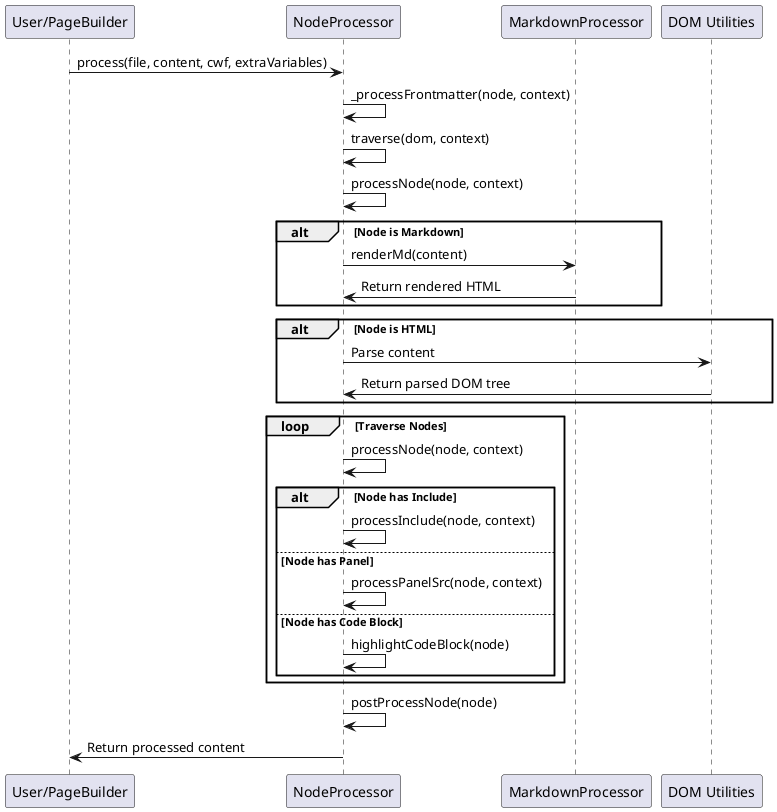 @startuml
participant "User/PageBuilder" as User
participant "NodeProcessor" as NP
participant "MarkdownProcessor" as MP
participant "DOM Utilities" as DOM

User -> NP: process(file, content, cwf, extraVariables)
NP -> NP: _processFrontmatter(node, context)
NP -> NP: traverse(dom, context)
NP -> NP: processNode(node, context)

alt Node is Markdown
    NP -> MP: renderMd(content)
    MP -> NP: Return rendered HTML
end

alt Node is HTML
    NP -> DOM: Parse content
    DOM -> NP: Return parsed DOM tree
end

loop Traverse Nodes
    NP -> NP: processNode(node, context)
    alt Node has Include
        NP -> NP: processInclude(node, context)
    else Node has Panel
        NP -> NP: processPanelSrc(node, context)
    else Node has Code Block
        NP -> NP: highlightCodeBlock(node)
    end
end

NP -> NP: postProcessNode(node)
NP -> User: Return processed content

@enduml


